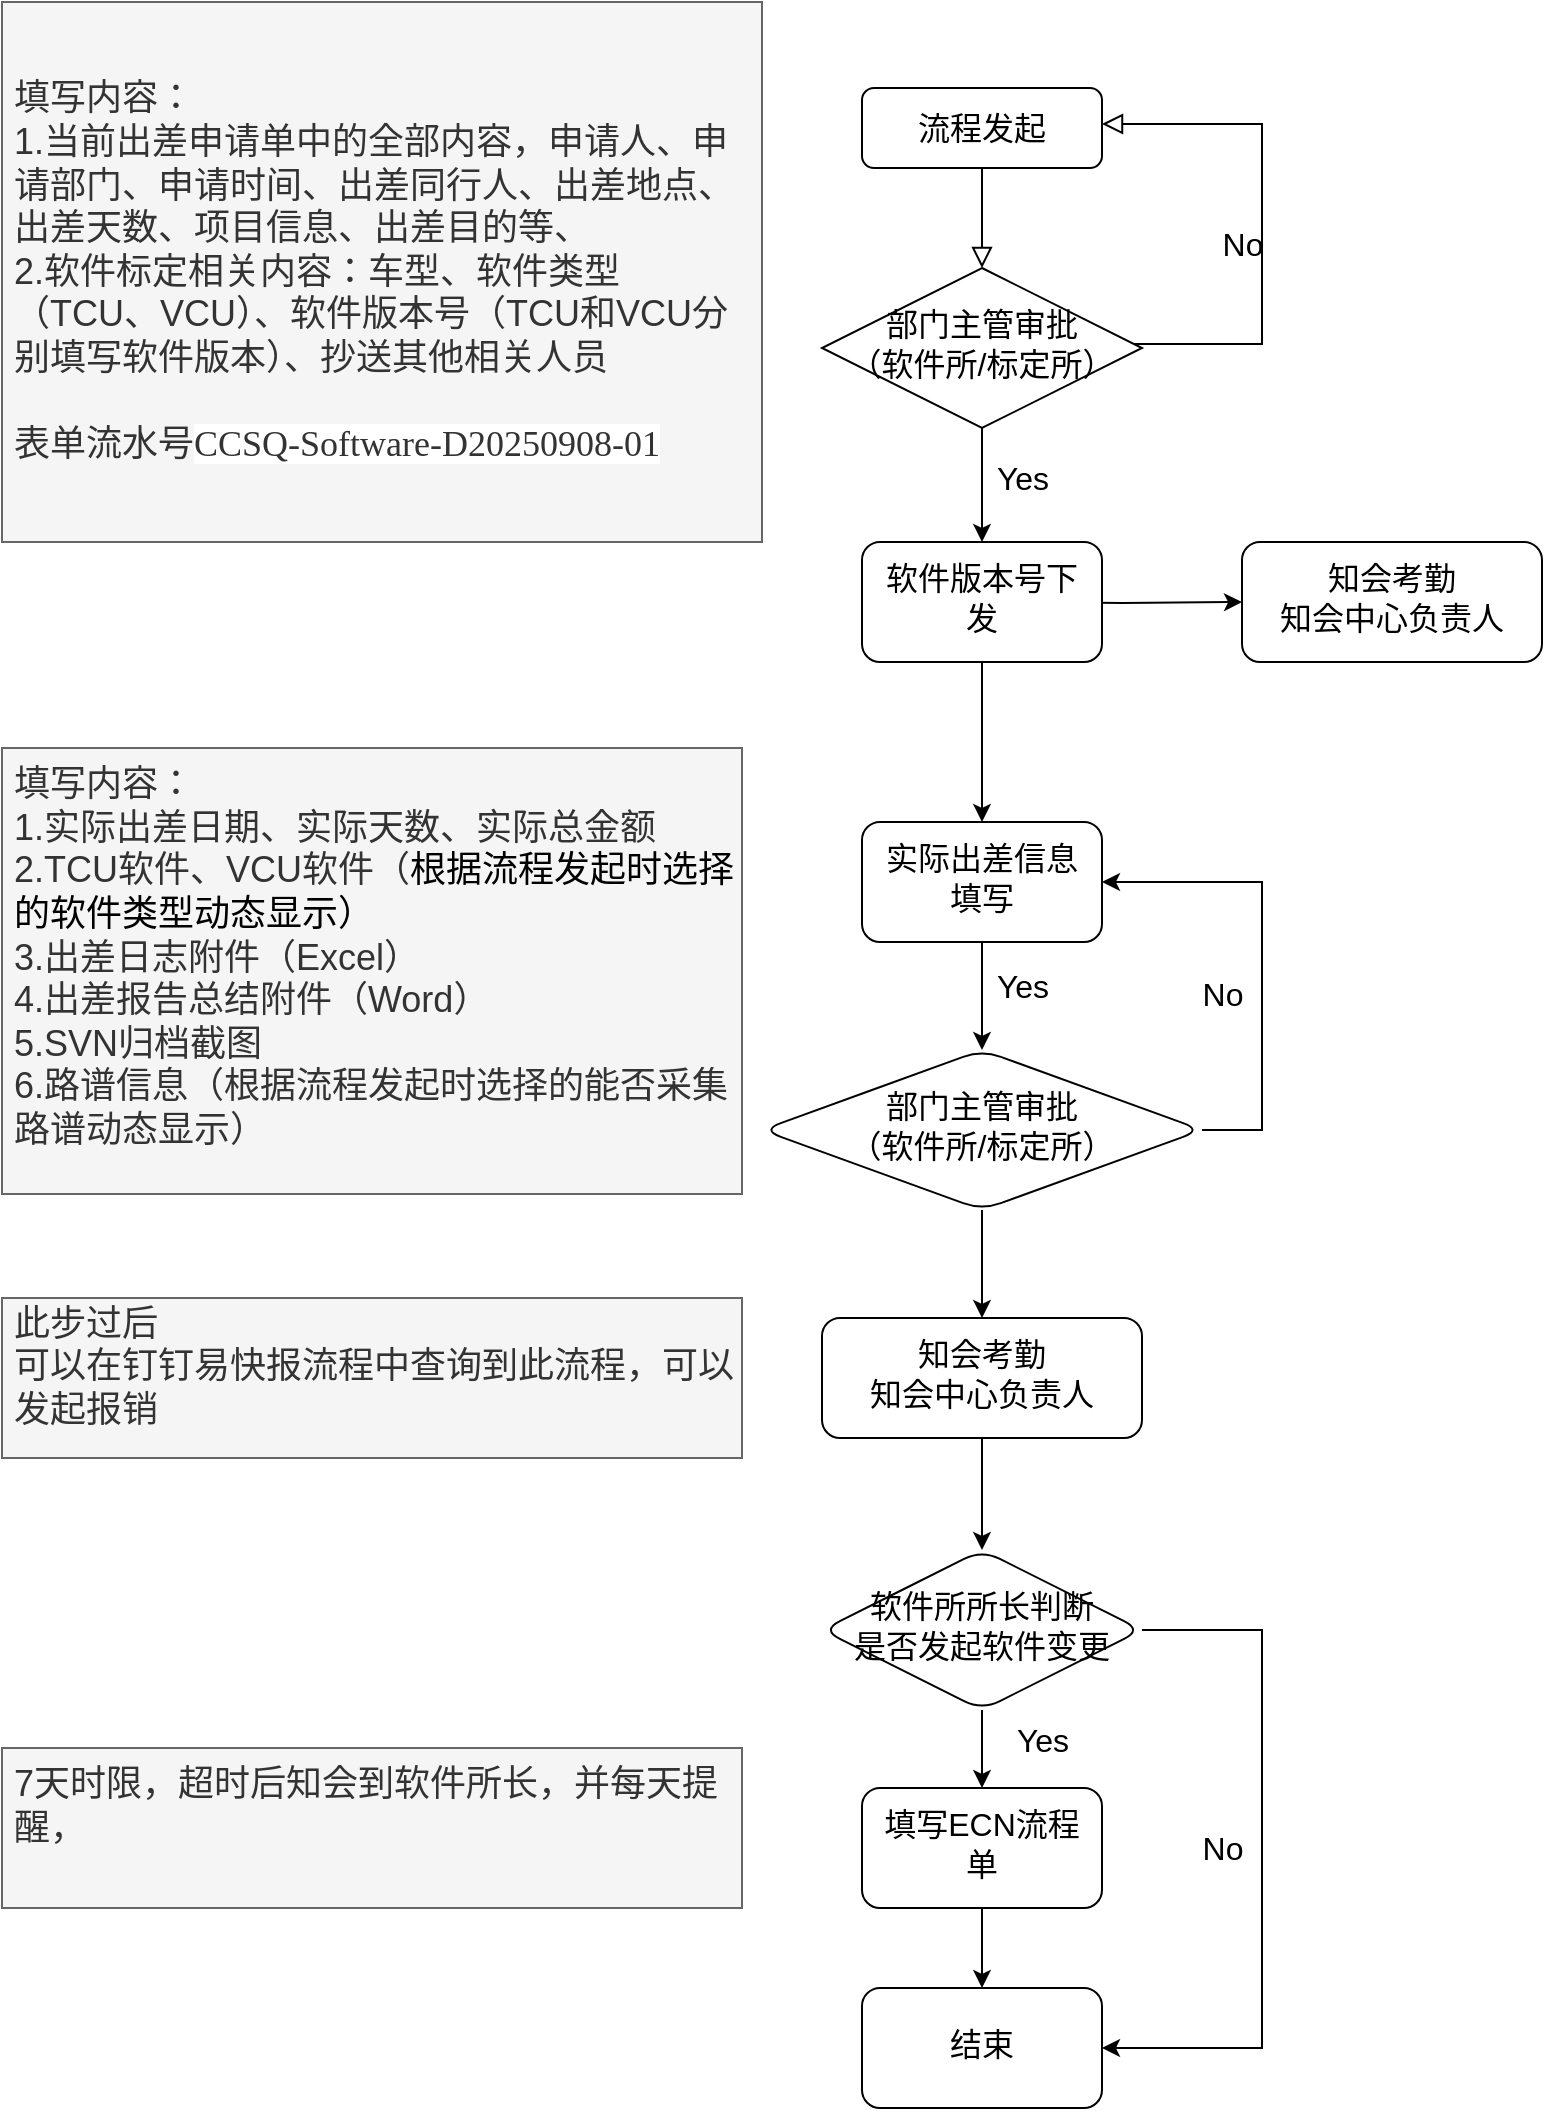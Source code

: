 <mxfile version="28.2.0">
  <diagram id="C5RBs43oDa-KdzZeNtuy" name="Page-1">
    <mxGraphModel dx="2853" dy="1134" grid="1" gridSize="10" guides="1" tooltips="1" connect="1" arrows="1" fold="1" page="1" pageScale="1" pageWidth="827" pageHeight="1169" math="0" shadow="0">
      <root>
        <mxCell id="WIyWlLk6GJQsqaUBKTNV-0" />
        <mxCell id="WIyWlLk6GJQsqaUBKTNV-1" parent="WIyWlLk6GJQsqaUBKTNV-0" />
        <mxCell id="WIyWlLk6GJQsqaUBKTNV-2" value="" style="rounded=0;html=1;jettySize=auto;orthogonalLoop=1;fontSize=16;endArrow=block;endFill=0;endSize=8;strokeWidth=1;shadow=0;labelBackgroundColor=none;edgeStyle=orthogonalEdgeStyle;" parent="WIyWlLk6GJQsqaUBKTNV-1" source="WIyWlLk6GJQsqaUBKTNV-3" target="WIyWlLk6GJQsqaUBKTNV-6" edge="1">
          <mxGeometry relative="1" as="geometry" />
        </mxCell>
        <mxCell id="WIyWlLk6GJQsqaUBKTNV-3" value="流程发起" style="rounded=1;whiteSpace=wrap;html=1;fontSize=16;glass=0;strokeWidth=1;shadow=0;" parent="WIyWlLk6GJQsqaUBKTNV-1" vertex="1">
          <mxGeometry x="-380" y="80" width="120" height="40" as="geometry" />
        </mxCell>
        <mxCell id="WIyWlLk6GJQsqaUBKTNV-5" value="No" style="edgeStyle=orthogonalEdgeStyle;rounded=0;html=1;jettySize=auto;orthogonalLoop=1;fontSize=16;endArrow=block;endFill=0;endSize=8;strokeWidth=1;shadow=0;labelBackgroundColor=none;entryX=1;entryY=0.5;entryDx=0;entryDy=0;" parent="WIyWlLk6GJQsqaUBKTNV-1" edge="1">
          <mxGeometry y="10" relative="1" as="geometry">
            <mxPoint as="offset" />
            <mxPoint x="-270" y="208.0" as="sourcePoint" />
            <mxPoint x="-260" y="98" as="targetPoint" />
            <Array as="points">
              <mxPoint x="-180" y="208" />
              <mxPoint x="-180" y="98" />
            </Array>
          </mxGeometry>
        </mxCell>
        <mxCell id="QE-g7Vl7YDE5_Teg0-7s-13" value="" style="edgeStyle=orthogonalEdgeStyle;rounded=0;orthogonalLoop=1;jettySize=auto;html=1;fontSize=16;" parent="WIyWlLk6GJQsqaUBKTNV-1" source="WIyWlLk6GJQsqaUBKTNV-6" target="QE-g7Vl7YDE5_Teg0-7s-12" edge="1">
          <mxGeometry relative="1" as="geometry" />
        </mxCell>
        <mxCell id="WIyWlLk6GJQsqaUBKTNV-6" value="部门主管审批&lt;div&gt;（软件所/标定所）&lt;/div&gt;" style="rhombus;whiteSpace=wrap;html=1;shadow=0;fontFamily=Helvetica;fontSize=16;align=center;strokeWidth=1;spacing=6;spacingTop=-4;" parent="WIyWlLk6GJQsqaUBKTNV-1" vertex="1">
          <mxGeometry x="-400" y="170" width="160" height="80" as="geometry" />
        </mxCell>
        <mxCell id="QE-g7Vl7YDE5_Teg0-7s-9" value="&lt;font style=&quot;font-size: 18px;&quot;&gt;填写内容：&lt;/font&gt;&lt;div&gt;&lt;font style=&quot;font-size: 18px;&quot;&gt;1.当前出差申请单中的全部内容，申请人、申请部门、申请时间、出差同行人、出差地点、出差天数、项目信息、出差目的等、&lt;/font&gt;&lt;/div&gt;&lt;div&gt;&lt;font style=&quot;font-size: 18px;&quot;&gt;2.软件标定相关内容：车型、软件类型（TCU、VCU）、软件版本号（TCU和VCU分别填写软件版本）、抄送其他相关人员&lt;/font&gt;&lt;/div&gt;&lt;div&gt;&lt;font style=&quot;font-size: 18px;&quot;&gt;&lt;br&gt;&lt;/font&gt;&lt;/div&gt;&lt;div&gt;&lt;font style=&quot;font-size: 18px;&quot;&gt;表单流水号&lt;span style=&quot;background-color: rgb(255, 255, 255); color: rgb(51, 51, 51); font-family: &amp;quot;Microsoft YaHei&amp;quot;; text-align: center;&quot;&gt;CCSQ-&lt;/span&gt;&lt;span style=&quot;background-color: rgb(255, 255, 255); color: rgb(51, 51, 51); font-family: &amp;quot;Microsoft YaHei&amp;quot;;&quot;&gt;Software-D20250908-01&lt;/span&gt;&lt;/font&gt;&lt;/div&gt;" style="text;strokeColor=#666666;fillColor=#f5f5f5;align=left;verticalAlign=middle;spacingLeft=4;spacingRight=4;overflow=hidden;points=[[0,0.5],[1,0.5]];portConstraint=eastwest;rotatable=0;whiteSpace=wrap;html=1;fontColor=#333333;" parent="WIyWlLk6GJQsqaUBKTNV-1" vertex="1">
          <mxGeometry x="-810" y="37" width="380" height="270" as="geometry" />
        </mxCell>
        <mxCell id="QE-g7Vl7YDE5_Teg0-7s-16" value="" style="edgeStyle=orthogonalEdgeStyle;rounded=0;orthogonalLoop=1;jettySize=auto;html=1;fontSize=16;entryX=0;entryY=0.5;entryDx=0;entryDy=0;" parent="WIyWlLk6GJQsqaUBKTNV-1" target="QE-g7Vl7YDE5_Teg0-7s-15" edge="1">
          <mxGeometry relative="1" as="geometry">
            <mxPoint x="-310" y="337.0" as="sourcePoint" />
            <mxPoint x="-230" y="337.0" as="targetPoint" />
          </mxGeometry>
        </mxCell>
        <mxCell id="QE-g7Vl7YDE5_Teg0-7s-18" value="" style="edgeStyle=orthogonalEdgeStyle;rounded=0;orthogonalLoop=1;jettySize=auto;html=1;fontSize=16;" parent="WIyWlLk6GJQsqaUBKTNV-1" source="QE-g7Vl7YDE5_Teg0-7s-12" target="QE-g7Vl7YDE5_Teg0-7s-17" edge="1">
          <mxGeometry relative="1" as="geometry" />
        </mxCell>
        <mxCell id="QE-g7Vl7YDE5_Teg0-7s-12" value="软件版本号下发" style="rounded=1;whiteSpace=wrap;html=1;shadow=0;strokeWidth=1;spacing=6;spacingTop=-4;fontSize=16;" parent="WIyWlLk6GJQsqaUBKTNV-1" vertex="1">
          <mxGeometry x="-380" y="307" width="120" height="60" as="geometry" />
        </mxCell>
        <mxCell id="QE-g7Vl7YDE5_Teg0-7s-14" value="Yes" style="text;html=1;align=center;verticalAlign=middle;resizable=0;points=[];autosize=1;strokeColor=none;fillColor=none;fontSize=16;" parent="WIyWlLk6GJQsqaUBKTNV-1" vertex="1">
          <mxGeometry x="-325" y="260" width="50" height="30" as="geometry" />
        </mxCell>
        <mxCell id="QE-g7Vl7YDE5_Teg0-7s-15" value="知会考勤&lt;div&gt;知会中心负责人&lt;/div&gt;" style="whiteSpace=wrap;html=1;rounded=1;shadow=0;strokeWidth=1;spacing=6;spacingTop=-4;fontSize=16;" parent="WIyWlLk6GJQsqaUBKTNV-1" vertex="1">
          <mxGeometry x="-190" y="307" width="150" height="60" as="geometry" />
        </mxCell>
        <mxCell id="QE-g7Vl7YDE5_Teg0-7s-23" value="" style="edgeStyle=orthogonalEdgeStyle;rounded=0;orthogonalLoop=1;jettySize=auto;html=1;fontSize=16;" parent="WIyWlLk6GJQsqaUBKTNV-1" source="QE-g7Vl7YDE5_Teg0-7s-17" target="QE-g7Vl7YDE5_Teg0-7s-22" edge="1">
          <mxGeometry relative="1" as="geometry" />
        </mxCell>
        <mxCell id="QE-g7Vl7YDE5_Teg0-7s-17" value="实际出差信息填写" style="whiteSpace=wrap;html=1;rounded=1;shadow=0;strokeWidth=1;spacing=6;spacingTop=-4;fontSize=16;" parent="WIyWlLk6GJQsqaUBKTNV-1" vertex="1">
          <mxGeometry x="-380" y="447" width="120" height="60" as="geometry" />
        </mxCell>
        <mxCell id="QE-g7Vl7YDE5_Teg0-7s-19" value="&lt;font style=&quot;font-size: 18px;&quot;&gt;填写内容：&lt;/font&gt;&lt;div&gt;&lt;font style=&quot;font-size: 18px;&quot;&gt;1.实际出差日期、实际天数、实际总金额&lt;/font&gt;&lt;/div&gt;&lt;div&gt;&lt;font style=&quot;font-size: 18px;&quot;&gt;2.TCU软件、VCU软件（&lt;span style=&quot;background-color: transparent; color: light-dark(rgb(0, 0, 0), rgb(255, 255, 255));&quot;&gt;根据流程发起时选择的软件类型动态显示）&lt;/span&gt;&lt;/font&gt;&lt;/div&gt;&lt;div&gt;&lt;font style=&quot;font-size: 18px;&quot;&gt;3.出差日志附件（Excel）&lt;/font&gt;&lt;/div&gt;&lt;div&gt;&lt;font style=&quot;font-size: 18px;&quot;&gt;4.出差报告总结附件（Word）&lt;/font&gt;&lt;/div&gt;&lt;div&gt;&lt;font style=&quot;font-size: 18px;&quot;&gt;5.SVN归档截图&lt;/font&gt;&lt;/div&gt;&lt;div&gt;&lt;font style=&quot;font-size: 18px;&quot;&gt;6.路谱信息（根据流程发起时选择的能否采集路谱动态显示）&lt;/font&gt;&lt;/div&gt;&lt;div&gt;&lt;br&gt;&lt;/div&gt;" style="text;strokeColor=#666666;fillColor=#f5f5f5;align=left;verticalAlign=middle;spacingLeft=4;spacingRight=4;overflow=hidden;points=[[0,0.5],[1,0.5]];portConstraint=eastwest;rotatable=0;whiteSpace=wrap;html=1;fontColor=#333333;" parent="WIyWlLk6GJQsqaUBKTNV-1" vertex="1">
          <mxGeometry x="-810" y="410" width="370" height="223" as="geometry" />
        </mxCell>
        <mxCell id="QE-g7Vl7YDE5_Teg0-7s-25" value="" style="edgeStyle=orthogonalEdgeStyle;rounded=0;orthogonalLoop=1;jettySize=auto;html=1;fontSize=16;" parent="WIyWlLk6GJQsqaUBKTNV-1" source="QE-g7Vl7YDE5_Teg0-7s-22" edge="1">
          <mxGeometry relative="1" as="geometry">
            <mxPoint x="-260" y="477" as="targetPoint" />
            <Array as="points">
              <mxPoint x="-180" y="601" />
              <mxPoint x="-180" y="477" />
            </Array>
          </mxGeometry>
        </mxCell>
        <mxCell id="QE-g7Vl7YDE5_Teg0-7s-27" value="" style="edgeStyle=orthogonalEdgeStyle;rounded=0;orthogonalLoop=1;jettySize=auto;html=1;fontSize=16;" parent="WIyWlLk6GJQsqaUBKTNV-1" source="QE-g7Vl7YDE5_Teg0-7s-22" target="QE-g7Vl7YDE5_Teg0-7s-26" edge="1">
          <mxGeometry relative="1" as="geometry" />
        </mxCell>
        <mxCell id="QE-g7Vl7YDE5_Teg0-7s-22" value="部门主管审批&lt;div&gt;（软件所/标定所）&lt;/div&gt;" style="rhombus;whiteSpace=wrap;html=1;rounded=1;shadow=0;strokeWidth=1;spacing=6;spacingTop=-4;fontSize=16;" parent="WIyWlLk6GJQsqaUBKTNV-1" vertex="1">
          <mxGeometry x="-430" y="561" width="220" height="80" as="geometry" />
        </mxCell>
        <mxCell id="QE-g7Vl7YDE5_Teg0-7s-30" value="" style="edgeStyle=orthogonalEdgeStyle;rounded=0;orthogonalLoop=1;jettySize=auto;html=1;fontSize=16;" parent="WIyWlLk6GJQsqaUBKTNV-1" source="QE-g7Vl7YDE5_Teg0-7s-26" target="QE-g7Vl7YDE5_Teg0-7s-29" edge="1">
          <mxGeometry relative="1" as="geometry" />
        </mxCell>
        <mxCell id="QE-g7Vl7YDE5_Teg0-7s-26" value="知会考勤&lt;div&gt;知会中心负责人&lt;/div&gt;" style="whiteSpace=wrap;html=1;rounded=1;shadow=0;strokeWidth=1;spacing=6;spacingTop=-4;fontSize=16;" parent="WIyWlLk6GJQsqaUBKTNV-1" vertex="1">
          <mxGeometry x="-400" y="695" width="160" height="60" as="geometry" />
        </mxCell>
        <mxCell id="QE-g7Vl7YDE5_Teg0-7s-28" value="&lt;font style=&quot;font-size: 18px;&quot;&gt;此步过后&lt;/font&gt;&lt;div&gt;&lt;font style=&quot;font-size: 18px;&quot;&gt;可以在钉钉易快报流程中查询到此流程，可以发起报销&lt;br&gt;&lt;/font&gt;&lt;div&gt;&lt;font style=&quot;font-size: 18px;&quot;&gt;&lt;br&gt;&lt;/font&gt;&lt;div&gt;&lt;br&gt;&lt;/div&gt;&lt;/div&gt;&lt;/div&gt;" style="text;strokeColor=#666666;fillColor=#f5f5f5;align=left;verticalAlign=middle;spacingLeft=4;spacingRight=4;overflow=hidden;points=[[0,0.5],[1,0.5]];portConstraint=eastwest;rotatable=0;whiteSpace=wrap;html=1;fontColor=#333333;" parent="WIyWlLk6GJQsqaUBKTNV-1" vertex="1">
          <mxGeometry x="-810" y="685" width="370" height="80" as="geometry" />
        </mxCell>
        <mxCell id="8pKTtIWFh2VZnOPkmbML-4" value="" style="edgeStyle=orthogonalEdgeStyle;rounded=0;orthogonalLoop=1;jettySize=auto;html=1;fontSize=16;" edge="1" parent="WIyWlLk6GJQsqaUBKTNV-1" source="QE-g7Vl7YDE5_Teg0-7s-29" target="8pKTtIWFh2VZnOPkmbML-3">
          <mxGeometry relative="1" as="geometry" />
        </mxCell>
        <mxCell id="8pKTtIWFh2VZnOPkmbML-12" value="" style="edgeStyle=orthogonalEdgeStyle;rounded=0;orthogonalLoop=1;jettySize=auto;html=1;fontSize=16;" edge="1" parent="WIyWlLk6GJQsqaUBKTNV-1" source="QE-g7Vl7YDE5_Teg0-7s-29">
          <mxGeometry relative="1" as="geometry">
            <mxPoint x="-260" y="1060" as="targetPoint" />
            <Array as="points">
              <mxPoint x="-180" y="851" />
              <mxPoint x="-180" y="1060" />
            </Array>
          </mxGeometry>
        </mxCell>
        <mxCell id="QE-g7Vl7YDE5_Teg0-7s-29" value="软件所所长判断&lt;div&gt;是否发起软件变更&lt;/div&gt;" style="rhombus;whiteSpace=wrap;html=1;rounded=1;shadow=0;strokeWidth=1;spacing=6;spacingTop=-4;fontSize=16;" parent="WIyWlLk6GJQsqaUBKTNV-1" vertex="1">
          <mxGeometry x="-400" y="811" width="160" height="80" as="geometry" />
        </mxCell>
        <mxCell id="rjVf3NDC-vGSOX9cz1ob-0" value="Yes" style="text;html=1;align=center;verticalAlign=middle;resizable=0;points=[];autosize=1;strokeColor=none;fillColor=none;fontSize=16;" parent="WIyWlLk6GJQsqaUBKTNV-1" vertex="1">
          <mxGeometry x="-325" y="514" width="50" height="30" as="geometry" />
        </mxCell>
        <mxCell id="rjVf3NDC-vGSOX9cz1ob-2" value="No" style="text;html=1;align=center;verticalAlign=middle;resizable=0;points=[];autosize=1;strokeColor=none;fillColor=none;fontSize=16;" parent="WIyWlLk6GJQsqaUBKTNV-1" vertex="1">
          <mxGeometry x="-220" y="518" width="40" height="30" as="geometry" />
        </mxCell>
        <mxCell id="8pKTtIWFh2VZnOPkmbML-10" value="" style="edgeStyle=orthogonalEdgeStyle;rounded=0;orthogonalLoop=1;jettySize=auto;html=1;fontSize=16;" edge="1" parent="WIyWlLk6GJQsqaUBKTNV-1" source="8pKTtIWFh2VZnOPkmbML-3" target="8pKTtIWFh2VZnOPkmbML-9">
          <mxGeometry relative="1" as="geometry" />
        </mxCell>
        <mxCell id="8pKTtIWFh2VZnOPkmbML-3" value="填写ECN流程单" style="whiteSpace=wrap;html=1;rounded=1;shadow=0;strokeWidth=1;spacing=6;spacingTop=-4;fontSize=16;" vertex="1" parent="WIyWlLk6GJQsqaUBKTNV-1">
          <mxGeometry x="-380" y="930" width="120" height="60" as="geometry" />
        </mxCell>
        <mxCell id="8pKTtIWFh2VZnOPkmbML-5" value="&lt;div&gt;&lt;font style=&quot;font-size: 18px;&quot;&gt;7天时限，超时后&lt;/font&gt;&lt;span style=&quot;font-size: 18px; background-color: transparent; color: light-dark(rgb(51, 51, 51), rgb(193, 193, 193));&quot;&gt;知会到软件所长，并&lt;/span&gt;&lt;span style=&quot;font-size: 18px; background-color: transparent; color: light-dark(rgb(51, 51, 51), rgb(193, 193, 193));&quot;&gt;每天提醒，&lt;/span&gt;&lt;/div&gt;&lt;div&gt;&lt;font style=&quot;font-size: 18px;&quot;&gt;&lt;br&gt;&lt;/font&gt;&lt;/div&gt;" style="text;strokeColor=#666666;fillColor=#f5f5f5;align=left;verticalAlign=middle;spacingLeft=4;spacingRight=4;overflow=hidden;points=[[0,0.5],[1,0.5]];portConstraint=eastwest;rotatable=0;whiteSpace=wrap;html=1;fontColor=#333333;" vertex="1" parent="WIyWlLk6GJQsqaUBKTNV-1">
          <mxGeometry x="-810" y="910" width="370" height="80" as="geometry" />
        </mxCell>
        <mxCell id="8pKTtIWFh2VZnOPkmbML-9" value="结束" style="whiteSpace=wrap;html=1;rounded=1;shadow=0;strokeWidth=1;spacing=6;spacingTop=-4;fontSize=16;" vertex="1" parent="WIyWlLk6GJQsqaUBKTNV-1">
          <mxGeometry x="-380" y="1030" width="120" height="60" as="geometry" />
        </mxCell>
        <mxCell id="8pKTtIWFh2VZnOPkmbML-15" value="Yes" style="text;html=1;align=center;verticalAlign=middle;resizable=0;points=[];autosize=1;strokeColor=none;fillColor=none;fontSize=16;" vertex="1" parent="WIyWlLk6GJQsqaUBKTNV-1">
          <mxGeometry x="-315" y="891" width="50" height="30" as="geometry" />
        </mxCell>
        <mxCell id="8pKTtIWFh2VZnOPkmbML-16" value="No" style="text;html=1;align=center;verticalAlign=middle;resizable=0;points=[];autosize=1;strokeColor=none;fillColor=none;fontSize=16;" vertex="1" parent="WIyWlLk6GJQsqaUBKTNV-1">
          <mxGeometry x="-220" y="945" width="40" height="30" as="geometry" />
        </mxCell>
      </root>
    </mxGraphModel>
  </diagram>
</mxfile>
